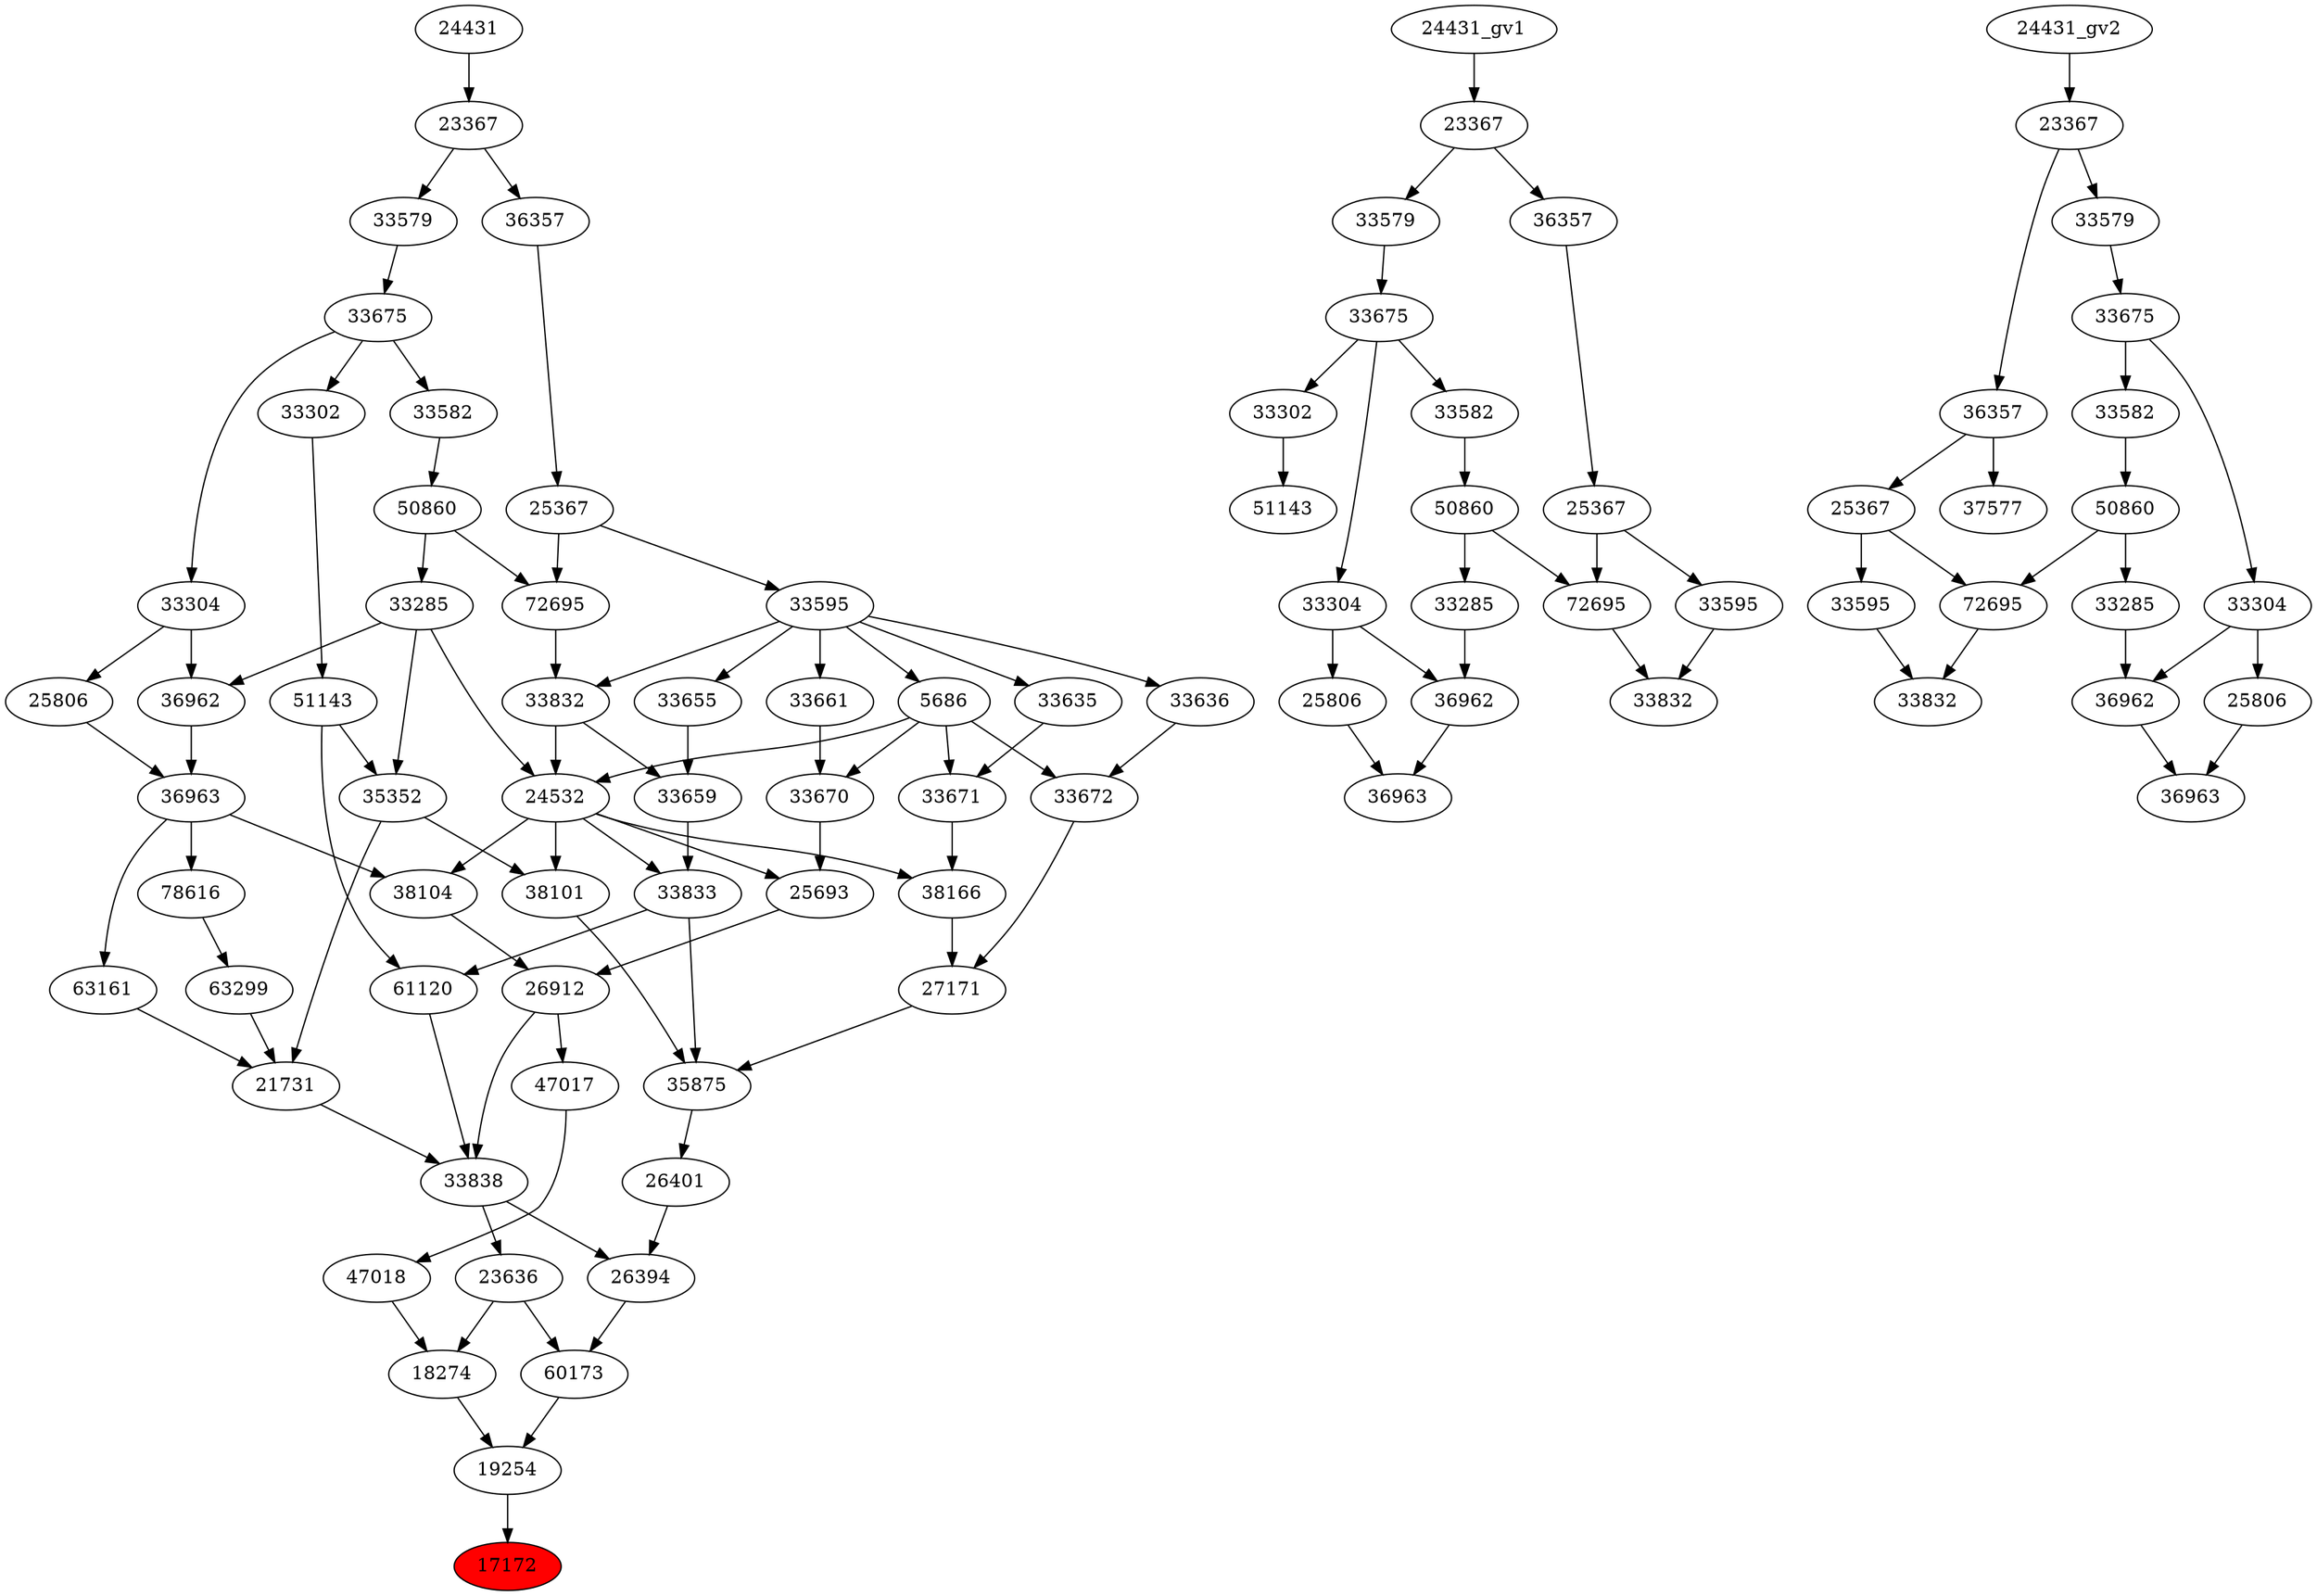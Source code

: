 strict digraph root {
	node [label="\N"];
	{
		node [fillcolor="",
			label="\N",
			style=""
		];
		17172		 [fillcolor=red,
			label=17172,
			style=filled];
		19254		 [label=19254];
		19254 -> 17172;
		18274		 [label=18274];
		18274 -> 19254;
		60173		 [label=60173];
		60173 -> 19254;
		47018		 [label=47018];
		47018 -> 18274;
		23636		 [label=23636];
		23636 -> 18274;
		23636 -> 60173;
		26394		 [label=26394];
		26394 -> 60173;
		47017		 [label=47017];
		47017 -> 47018;
		33838		 [label=33838];
		33838 -> 23636;
		33838 -> 26394;
		26401		 [label=26401];
		26401 -> 26394;
		26912		 [label=26912];
		26912 -> 47017;
		26912 -> 33838;
		21731		 [label=21731];
		21731 -> 33838;
		61120		 [label=61120];
		61120 -> 33838;
		35875		 [label=35875];
		35875 -> 26401;
		38104		 [label=38104];
		38104 -> 26912;
		25693		 [label=25693];
		25693 -> 26912;
		35352		 [label=35352];
		35352 -> 21731;
		38101		 [label=38101];
		35352 -> 38101;
		63161		 [label=63161];
		63161 -> 21731;
		63299		 [label=63299];
		63299 -> 21731;
		51143		 [label=51143];
		51143 -> 61120;
		51143 -> 35352;
		33833		 [label=33833];
		33833 -> 61120;
		33833 -> 35875;
		27171		 [label=27171];
		27171 -> 35875;
		38101 -> 35875;
		24532		 [label=24532];
		24532 -> 38104;
		24532 -> 25693;
		24532 -> 33833;
		24532 -> 38101;
		38166		 [label=38166];
		24532 -> 38166;
		36963		 [label=36963];
		36963 -> 38104;
		36963 -> 63161;
		78616		 [label=78616];
		36963 -> 78616;
		33670		 [label=33670];
		33670 -> 25693;
		33285		 [label=33285];
		33285 -> 35352;
		33285 -> 24532;
		36962		 [label=36962];
		33285 -> 36962;
		78616 -> 63299;
		33302		 [label=33302];
		33302 -> 51143;
		33659		 [label=33659];
		33659 -> 33833;
		33672		 [label=33672];
		33672 -> 27171;
		38166 -> 27171;
		5686		 [label=5686];
		5686 -> 24532;
		5686 -> 33670;
		5686 -> 33672;
		33671		 [label=33671];
		5686 -> 33671;
		33832		 [label=33832];
		33832 -> 24532;
		33832 -> 33659;
		36962 -> 36963;
		25806		 [label=25806];
		25806 -> 36963;
		33661		 [label=33661];
		33661 -> 33670;
		50860		 [label=50860];
		50860 -> 33285;
		72695		 [label=72695];
		50860 -> 72695;
		33675		 [label=33675];
		33675 -> 33302;
		33304		 [label=33304];
		33675 -> 33304;
		33582		 [label=33582];
		33675 -> 33582;
		33655		 [label=33655];
		33655 -> 33659;
		33636		 [label=33636];
		33636 -> 33672;
		33671 -> 38166;
		33595		 [label=33595];
		33595 -> 5686;
		33595 -> 33832;
		33595 -> 33661;
		33595 -> 33655;
		33595 -> 33636;
		33635		 [label=33635];
		33595 -> 33635;
		72695 -> 33832;
		33304 -> 36962;
		33304 -> 25806;
		33582 -> 50860;
		33579		 [label=33579];
		33579 -> 33675;
		33635 -> 33671;
		25367		 [label=25367];
		25367 -> 33595;
		25367 -> 72695;
		23367		 [label=23367];
		23367 -> 33579;
		36357		 [label=36357];
		23367 -> 36357;
		36357 -> 25367;
		24431		 [label=24431];
		24431 -> 23367;
	}
	{
		node [label="\N"];
		"51143_gv1"		 [label=51143];
		"33302_gv1"		 [label=33302];
		"33302_gv1" -> "51143_gv1";
		"36963_gv1"		 [label=36963];
		"36962_gv1"		 [label=36962];
		"36962_gv1" -> "36963_gv1";
		"25806_gv1"		 [label=25806];
		"25806_gv1" -> "36963_gv1";
		"33285_gv1"		 [label=33285];
		"33285_gv1" -> "36962_gv1";
		"50860_gv1"		 [label=50860];
		"50860_gv1" -> "33285_gv1";
		"72695_gv1"		 [label=72695];
		"50860_gv1" -> "72695_gv1";
		"33675_gv1"		 [label=33675];
		"33675_gv1" -> "33302_gv1";
		"33304_gv1"		 [label=33304];
		"33675_gv1" -> "33304_gv1";
		"33582_gv1"		 [label=33582];
		"33675_gv1" -> "33582_gv1";
		"33832_gv1"		 [label=33832];
		"72695_gv1" -> "33832_gv1";
		"33595_gv1"		 [label=33595];
		"33595_gv1" -> "33832_gv1";
		"33304_gv1" -> "36962_gv1";
		"33304_gv1" -> "25806_gv1";
		"33582_gv1" -> "50860_gv1";
		"33579_gv1"		 [label=33579];
		"33579_gv1" -> "33675_gv1";
		"25367_gv1"		 [label=25367];
		"25367_gv1" -> "72695_gv1";
		"25367_gv1" -> "33595_gv1";
		"23367_gv1"		 [label=23367];
		"23367_gv1" -> "33579_gv1";
		"36357_gv1"		 [label=36357];
		"23367_gv1" -> "36357_gv1";
		"36357_gv1" -> "25367_gv1";
		"24431_gv1" -> "23367_gv1";
	}
	{
		node [label="\N"];
		"33832_gv2"		 [label=33832];
		"72695_gv2"		 [label=72695];
		"72695_gv2" -> "33832_gv2";
		"33595_gv2"		 [label=33595];
		"33595_gv2" -> "33832_gv2";
		"50860_gv2"		 [label=50860];
		"50860_gv2" -> "72695_gv2";
		"33285_gv2"		 [label=33285];
		"50860_gv2" -> "33285_gv2";
		"33582_gv2"		 [label=33582];
		"33582_gv2" -> "50860_gv2";
		"25367_gv2"		 [label=25367];
		"25367_gv2" -> "72695_gv2";
		"25367_gv2" -> "33595_gv2";
		"25806_gv2"		 [label=25806];
		"36963_gv2"		 [label=36963];
		"25806_gv2" -> "36963_gv2";
		"33304_gv2"		 [label=33304];
		"33304_gv2" -> "25806_gv2";
		"36962_gv2"		 [label=36962];
		"33304_gv2" -> "36962_gv2";
		37577		 [label=37577];
		"36357_gv2"		 [label=36357];
		"36357_gv2" -> "25367_gv2";
		"36357_gv2" -> 37577;
		"33675_gv2"		 [label=33675];
		"33675_gv2" -> "33582_gv2";
		"33675_gv2" -> "33304_gv2";
		"23367_gv2"		 [label=23367];
		"23367_gv2" -> "36357_gv2";
		"33579_gv2"		 [label=33579];
		"23367_gv2" -> "33579_gv2";
		"33579_gv2" -> "33675_gv2";
		"36962_gv2" -> "36963_gv2";
		"24431_gv2" -> "23367_gv2";
		"33285_gv2" -> "36962_gv2";
	}
}
